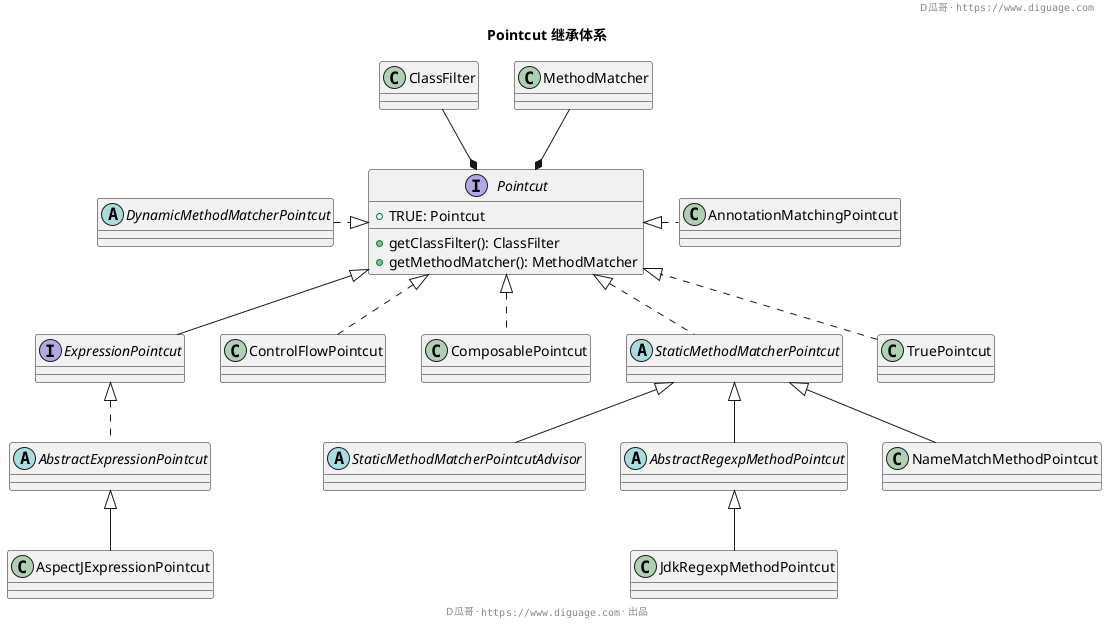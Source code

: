 @startuml
header D瓜哥 · ""https://www.diguage.com""

title **Pointcut 继承体系**


interface Pointcut {
    + TRUE: Pointcut
    + getClassFilter(): ClassFilter
    + getMethodMatcher(): MethodMatcher
}

Pointcut *-up- MethodMatcher
Pointcut *-up- ClassFilter

abstract class DynamicMethodMatcherPointcut
DynamicMethodMatcherPointcut .right.|> Pointcut

class AnnotationMatchingPointcut
AnnotationMatchingPointcut .left.|> Pointcut

interface ExpressionPointcut extends Pointcut

class ControlFlowPointcut implements Pointcut

class ComposablePointcut implements Pointcut

abstract class StaticMethodMatcherPointcut implements Pointcut

class TruePointcut implements Pointcut

abstract class AbstractExpressionPointcut implements ExpressionPointcut

class AspectJExpressionPointcut extends AbstractExpressionPointcut

abstract class StaticMethodMatcherPointcutAdvisor extends StaticMethodMatcherPointcut

abstract class AbstractRegexpMethodPointcut extends StaticMethodMatcherPointcut

class JdkRegexpMethodPointcut extends AbstractRegexpMethodPointcut

class NameMatchMethodPointcut extends StaticMethodMatcherPointcut


footer D瓜哥 · ""https://www.diguage.com"" · 出品
@enduml